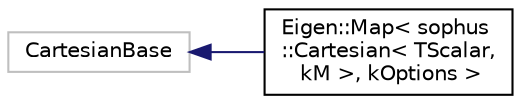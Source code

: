 digraph "Graphical Class Hierarchy"
{
 // LATEX_PDF_SIZE
  edge [fontname="Helvetica",fontsize="10",labelfontname="Helvetica",labelfontsize="10"];
  node [fontname="Helvetica",fontsize="10",shape=record];
  rankdir="LR";
  Node144 [label=" CartesianBase",height=0.2,width=0.4,color="grey75", fillcolor="white", style="filled",tooltip=" "];
  Node144 -> Node0 [dir="back",color="midnightblue",fontsize="10",style="solid",fontname="Helvetica"];
  Node0 [label="Eigen::Map\< sophus\l::Cartesian\< TScalar,\l kM \>, kOptions \>",height=0.2,width=0.4,color="black", fillcolor="white", style="filled",URL="$class_eigen_1_1_map_3_01sophus_1_1_cartesian_3_01_t_scalar_00_01k_m_01_4_00_01k_options_01_4.html",tooltip="Specialization of Eigen::Map for Cartesian; derived from CartesianBase."];
}
